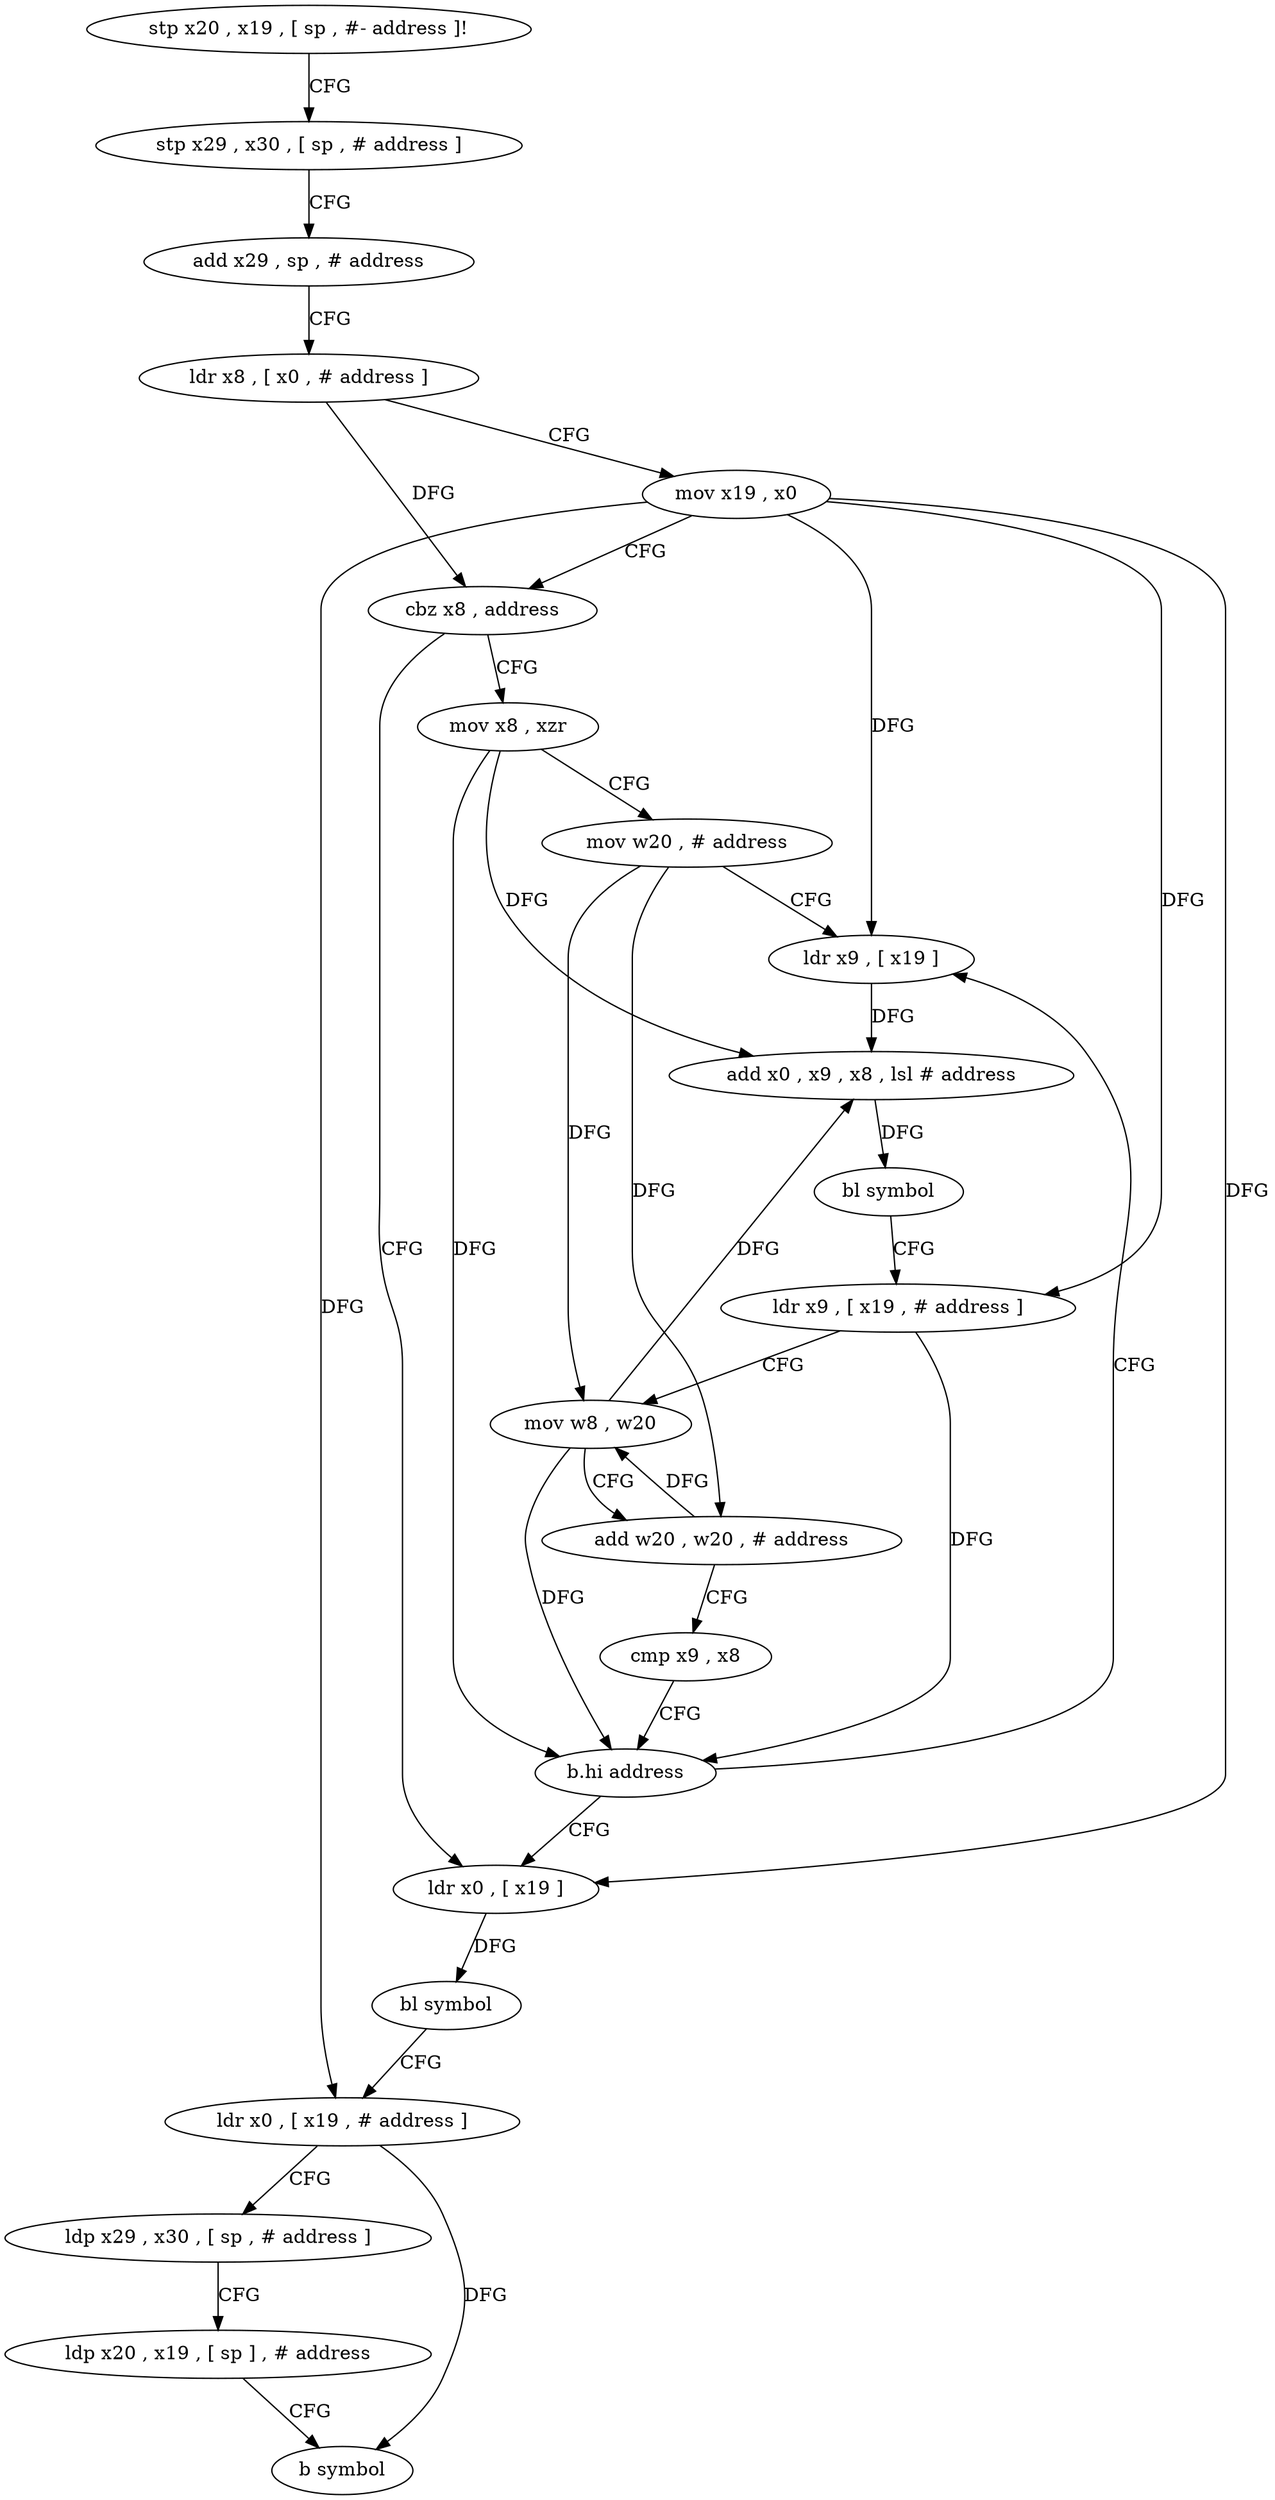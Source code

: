 digraph "func" {
"4203012" [label = "stp x20 , x19 , [ sp , #- address ]!" ]
"4203016" [label = "stp x29 , x30 , [ sp , # address ]" ]
"4203020" [label = "add x29 , sp , # address" ]
"4203024" [label = "ldr x8 , [ x0 , # address ]" ]
"4203028" [label = "mov x19 , x0" ]
"4203032" [label = "cbz x8 , address" ]
"4203076" [label = "ldr x0 , [ x19 ]" ]
"4203036" [label = "mov x8 , xzr" ]
"4203080" [label = "bl symbol" ]
"4203084" [label = "ldr x0 , [ x19 , # address ]" ]
"4203088" [label = "ldp x29 , x30 , [ sp , # address ]" ]
"4203092" [label = "ldp x20 , x19 , [ sp ] , # address" ]
"4203096" [label = "b symbol" ]
"4203040" [label = "mov w20 , # address" ]
"4203044" [label = "ldr x9 , [ x19 ]" ]
"4203048" [label = "add x0 , x9 , x8 , lsl # address" ]
"4203052" [label = "bl symbol" ]
"4203056" [label = "ldr x9 , [ x19 , # address ]" ]
"4203060" [label = "mov w8 , w20" ]
"4203064" [label = "add w20 , w20 , # address" ]
"4203068" [label = "cmp x9 , x8" ]
"4203072" [label = "b.hi address" ]
"4203012" -> "4203016" [ label = "CFG" ]
"4203016" -> "4203020" [ label = "CFG" ]
"4203020" -> "4203024" [ label = "CFG" ]
"4203024" -> "4203028" [ label = "CFG" ]
"4203024" -> "4203032" [ label = "DFG" ]
"4203028" -> "4203032" [ label = "CFG" ]
"4203028" -> "4203076" [ label = "DFG" ]
"4203028" -> "4203084" [ label = "DFG" ]
"4203028" -> "4203044" [ label = "DFG" ]
"4203028" -> "4203056" [ label = "DFG" ]
"4203032" -> "4203076" [ label = "CFG" ]
"4203032" -> "4203036" [ label = "CFG" ]
"4203076" -> "4203080" [ label = "DFG" ]
"4203036" -> "4203040" [ label = "CFG" ]
"4203036" -> "4203048" [ label = "DFG" ]
"4203036" -> "4203072" [ label = "DFG" ]
"4203080" -> "4203084" [ label = "CFG" ]
"4203084" -> "4203088" [ label = "CFG" ]
"4203084" -> "4203096" [ label = "DFG" ]
"4203088" -> "4203092" [ label = "CFG" ]
"4203092" -> "4203096" [ label = "CFG" ]
"4203040" -> "4203044" [ label = "CFG" ]
"4203040" -> "4203060" [ label = "DFG" ]
"4203040" -> "4203064" [ label = "DFG" ]
"4203044" -> "4203048" [ label = "DFG" ]
"4203048" -> "4203052" [ label = "DFG" ]
"4203052" -> "4203056" [ label = "CFG" ]
"4203056" -> "4203060" [ label = "CFG" ]
"4203056" -> "4203072" [ label = "DFG" ]
"4203060" -> "4203064" [ label = "CFG" ]
"4203060" -> "4203048" [ label = "DFG" ]
"4203060" -> "4203072" [ label = "DFG" ]
"4203064" -> "4203068" [ label = "CFG" ]
"4203064" -> "4203060" [ label = "DFG" ]
"4203068" -> "4203072" [ label = "CFG" ]
"4203072" -> "4203044" [ label = "CFG" ]
"4203072" -> "4203076" [ label = "CFG" ]
}
